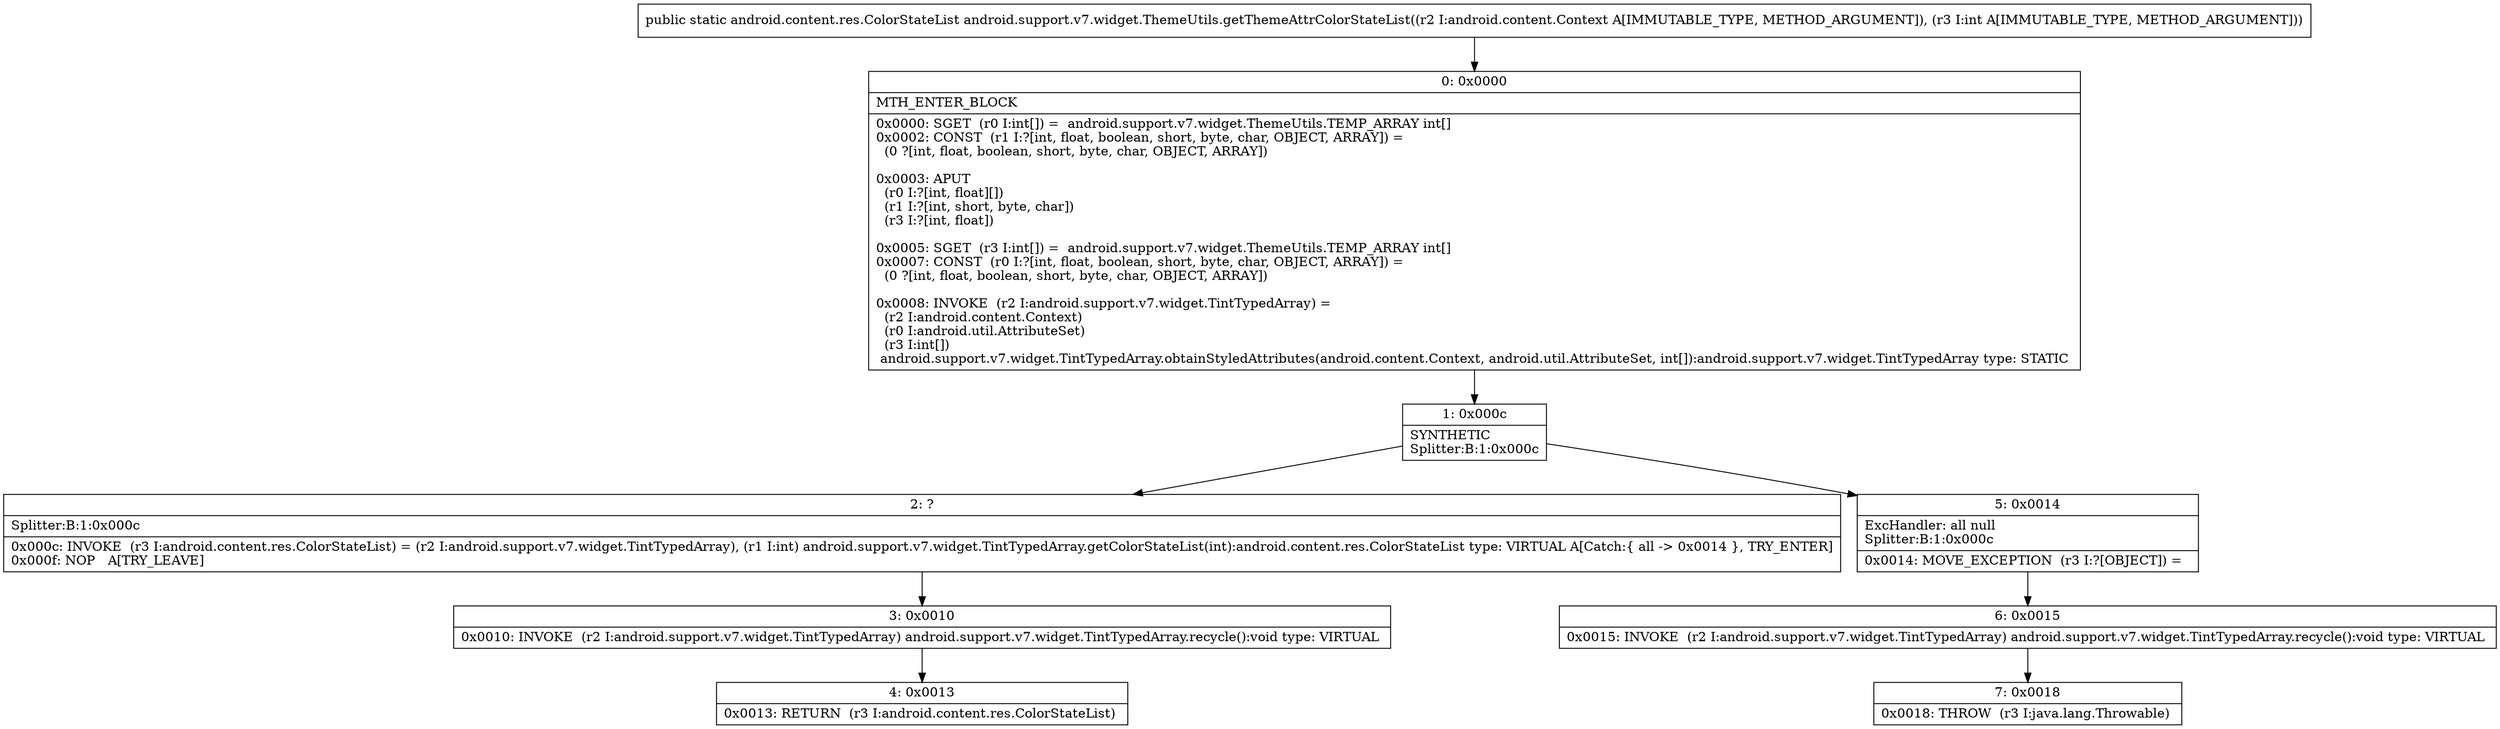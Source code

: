 digraph "CFG forandroid.support.v7.widget.ThemeUtils.getThemeAttrColorStateList(Landroid\/content\/Context;I)Landroid\/content\/res\/ColorStateList;" {
Node_0 [shape=record,label="{0\:\ 0x0000|MTH_ENTER_BLOCK\l|0x0000: SGET  (r0 I:int[]) =  android.support.v7.widget.ThemeUtils.TEMP_ARRAY int[] \l0x0002: CONST  (r1 I:?[int, float, boolean, short, byte, char, OBJECT, ARRAY]) = \l  (0 ?[int, float, boolean, short, byte, char, OBJECT, ARRAY])\l \l0x0003: APUT  \l  (r0 I:?[int, float][])\l  (r1 I:?[int, short, byte, char])\l  (r3 I:?[int, float])\l \l0x0005: SGET  (r3 I:int[]) =  android.support.v7.widget.ThemeUtils.TEMP_ARRAY int[] \l0x0007: CONST  (r0 I:?[int, float, boolean, short, byte, char, OBJECT, ARRAY]) = \l  (0 ?[int, float, boolean, short, byte, char, OBJECT, ARRAY])\l \l0x0008: INVOKE  (r2 I:android.support.v7.widget.TintTypedArray) = \l  (r2 I:android.content.Context)\l  (r0 I:android.util.AttributeSet)\l  (r3 I:int[])\l android.support.v7.widget.TintTypedArray.obtainStyledAttributes(android.content.Context, android.util.AttributeSet, int[]):android.support.v7.widget.TintTypedArray type: STATIC \l}"];
Node_1 [shape=record,label="{1\:\ 0x000c|SYNTHETIC\lSplitter:B:1:0x000c\l}"];
Node_2 [shape=record,label="{2\:\ ?|Splitter:B:1:0x000c\l|0x000c: INVOKE  (r3 I:android.content.res.ColorStateList) = (r2 I:android.support.v7.widget.TintTypedArray), (r1 I:int) android.support.v7.widget.TintTypedArray.getColorStateList(int):android.content.res.ColorStateList type: VIRTUAL A[Catch:\{ all \-\> 0x0014 \}, TRY_ENTER]\l0x000f: NOP   A[TRY_LEAVE]\l}"];
Node_3 [shape=record,label="{3\:\ 0x0010|0x0010: INVOKE  (r2 I:android.support.v7.widget.TintTypedArray) android.support.v7.widget.TintTypedArray.recycle():void type: VIRTUAL \l}"];
Node_4 [shape=record,label="{4\:\ 0x0013|0x0013: RETURN  (r3 I:android.content.res.ColorStateList) \l}"];
Node_5 [shape=record,label="{5\:\ 0x0014|ExcHandler: all null\lSplitter:B:1:0x000c\l|0x0014: MOVE_EXCEPTION  (r3 I:?[OBJECT]) =  \l}"];
Node_6 [shape=record,label="{6\:\ 0x0015|0x0015: INVOKE  (r2 I:android.support.v7.widget.TintTypedArray) android.support.v7.widget.TintTypedArray.recycle():void type: VIRTUAL \l}"];
Node_7 [shape=record,label="{7\:\ 0x0018|0x0018: THROW  (r3 I:java.lang.Throwable) \l}"];
MethodNode[shape=record,label="{public static android.content.res.ColorStateList android.support.v7.widget.ThemeUtils.getThemeAttrColorStateList((r2 I:android.content.Context A[IMMUTABLE_TYPE, METHOD_ARGUMENT]), (r3 I:int A[IMMUTABLE_TYPE, METHOD_ARGUMENT])) }"];
MethodNode -> Node_0;
Node_0 -> Node_1;
Node_1 -> Node_2;
Node_1 -> Node_5;
Node_2 -> Node_3;
Node_3 -> Node_4;
Node_5 -> Node_6;
Node_6 -> Node_7;
}

